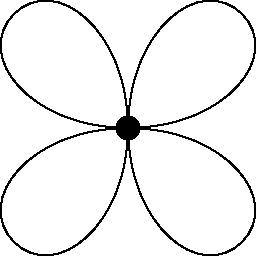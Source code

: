 /******************************************************************************
 *                                 LICENSE                                    *
 ******************************************************************************
 *  This file is part of Mathematics-and-Physics.                             *
 *                                                                            *
 *  Mathematics-and-Physics is free software: you can redistribute it and/or  *
 *  modify it under the terms of the GNU General Public License as published  *
 *  by the Free Software Foundation, either version 3 of the License, or      *
 *  (at your option) any later version.                                       *
 *                                                                            *
 *  Mathematics-and-Physics is distributed in the hope that it will be useful *
 *  but WITHOUT ANY WARRANTY; without even the implied warranty of            *
 *  MERCHANTABILITY or FITNESS FOR A PARTICULAR PURPOSE.  See the             *
 *  GNU General Public License for more details.                              *
 *                                                                            *
 *  You should have received a copy of the GNU General Public License         *
 *  along with Mathematics-and-Physics.  If not, see                          *
 *  <https://www.gnu.org/licenses/>.                                          *
 ******************************************************************************/

/*  Size of the figure.                                                       */
size(128);

pair O = (0.0, 0.0);
pair A = (1.0, 1.0);
pair B = (1.0, -1.0);
pair C = (-1.0, -1.0);
pair D = (-1.0, 1.0);
real rDot = 0.1;

draw(O{N} .. A{SE} .. O{W});
draw(O{E} .. B{SW} .. O{N});
draw(O{S} .. C{NW} .. O{E});
draw(O{W} .. D{NE} .. O{S});

filldraw(circle(O, rDot), black, black);